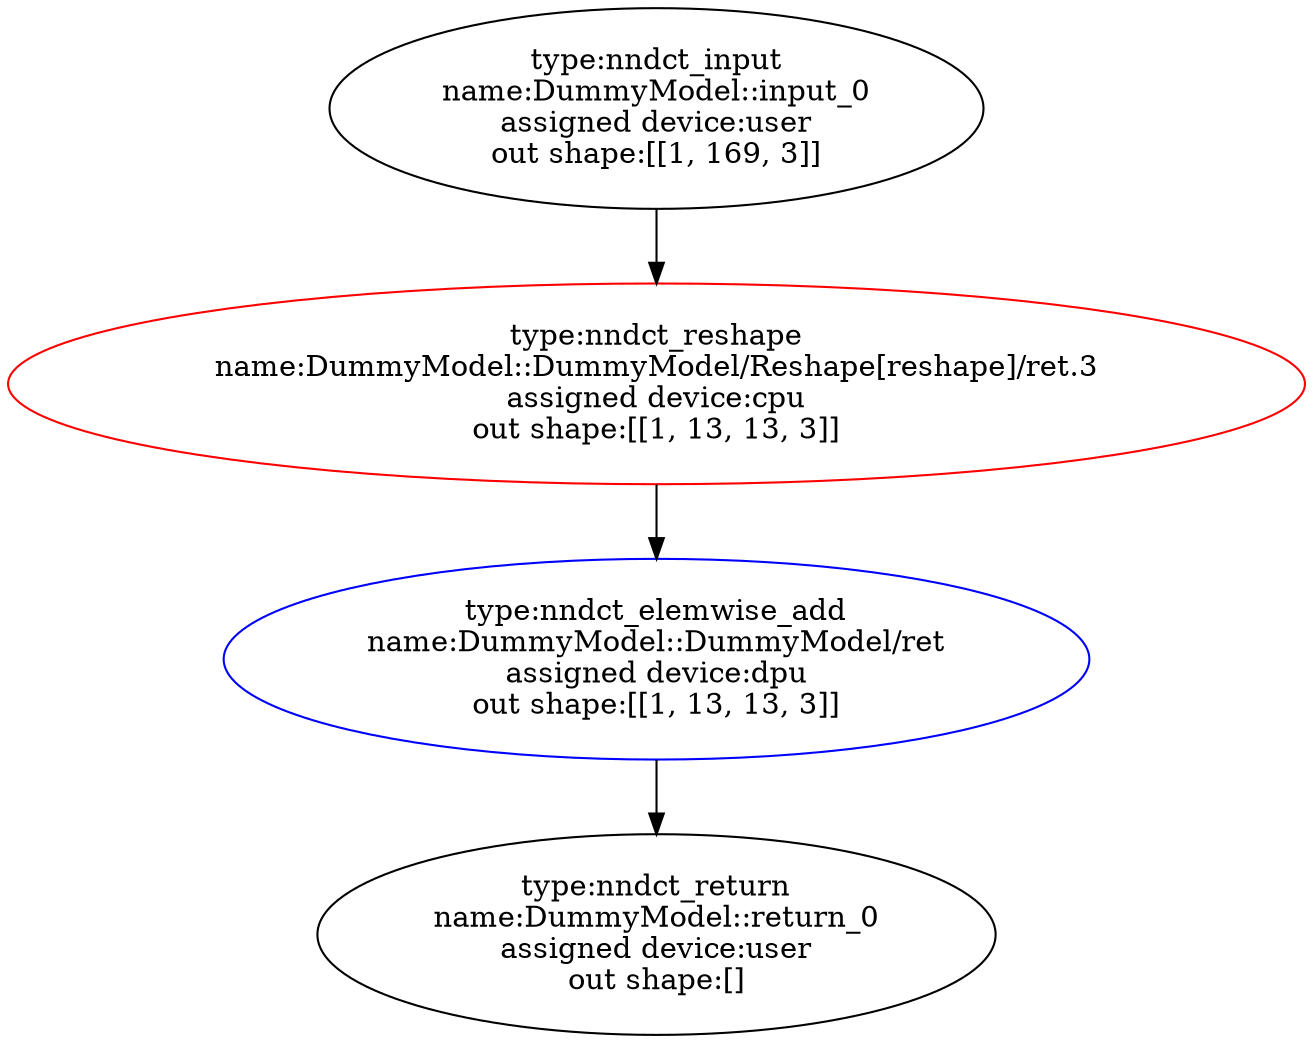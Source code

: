 digraph DummyModel {
	input_0 [label="type:nndct_input
name:DummyModel::input_0
assigned device:user
out shape:[[1, 169, 3]]" color=black]
	"DummyModel/Reshape[reshape]/ret.3" [label="type:nndct_reshape
name:DummyModel::DummyModel/Reshape[reshape]/ret.3
assigned device:cpu
out shape:[[1, 13, 13, 3]]" color=red]
	"DummyModel/ret" [label="type:nndct_elemwise_add
name:DummyModel::DummyModel/ret
assigned device:dpu
out shape:[[1, 13, 13, 3]]" color=blue]
	return_0 [label="type:nndct_return
name:DummyModel::return_0
assigned device:user
out shape:[]" color=black]
	input_0 -> "DummyModel/Reshape[reshape]/ret.3"
	"DummyModel/Reshape[reshape]/ret.3" -> "DummyModel/ret"
	"DummyModel/ret" -> return_0
}

